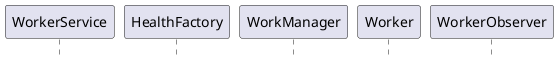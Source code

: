 @startuml
hide footbox

' participants

participant "WorkerService" as ws
participant "HealthFactory" as hf
participant "WorkManager" as wm
participant "Worker" as w
participant "WorkerObserver" as wo



@enduml